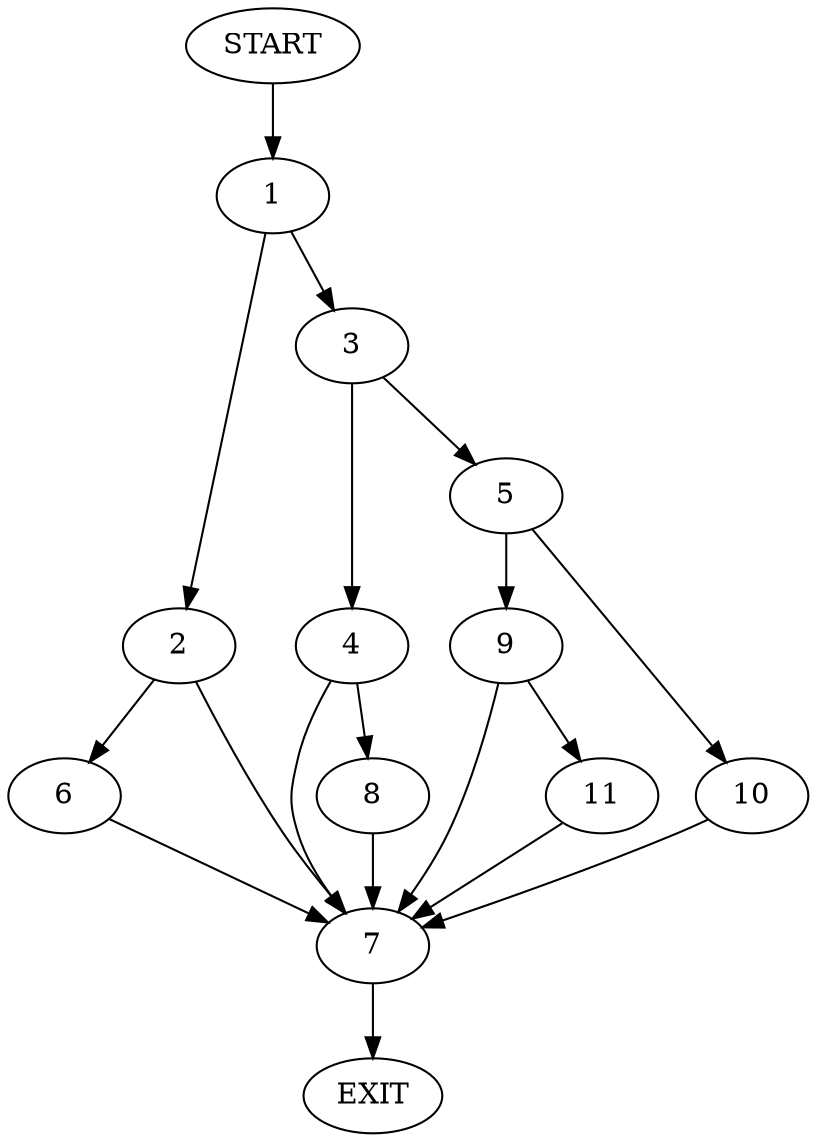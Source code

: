 digraph {
0 [label="START"]
12 [label="EXIT"]
0 -> 1
1 -> 2
1 -> 3
3 -> 4
3 -> 5
2 -> 6
2 -> 7
7 -> 12
6 -> 7
4 -> 8
4 -> 7
5 -> 9
5 -> 10
8 -> 7
9 -> 7
9 -> 11
10 -> 7
11 -> 7
}
